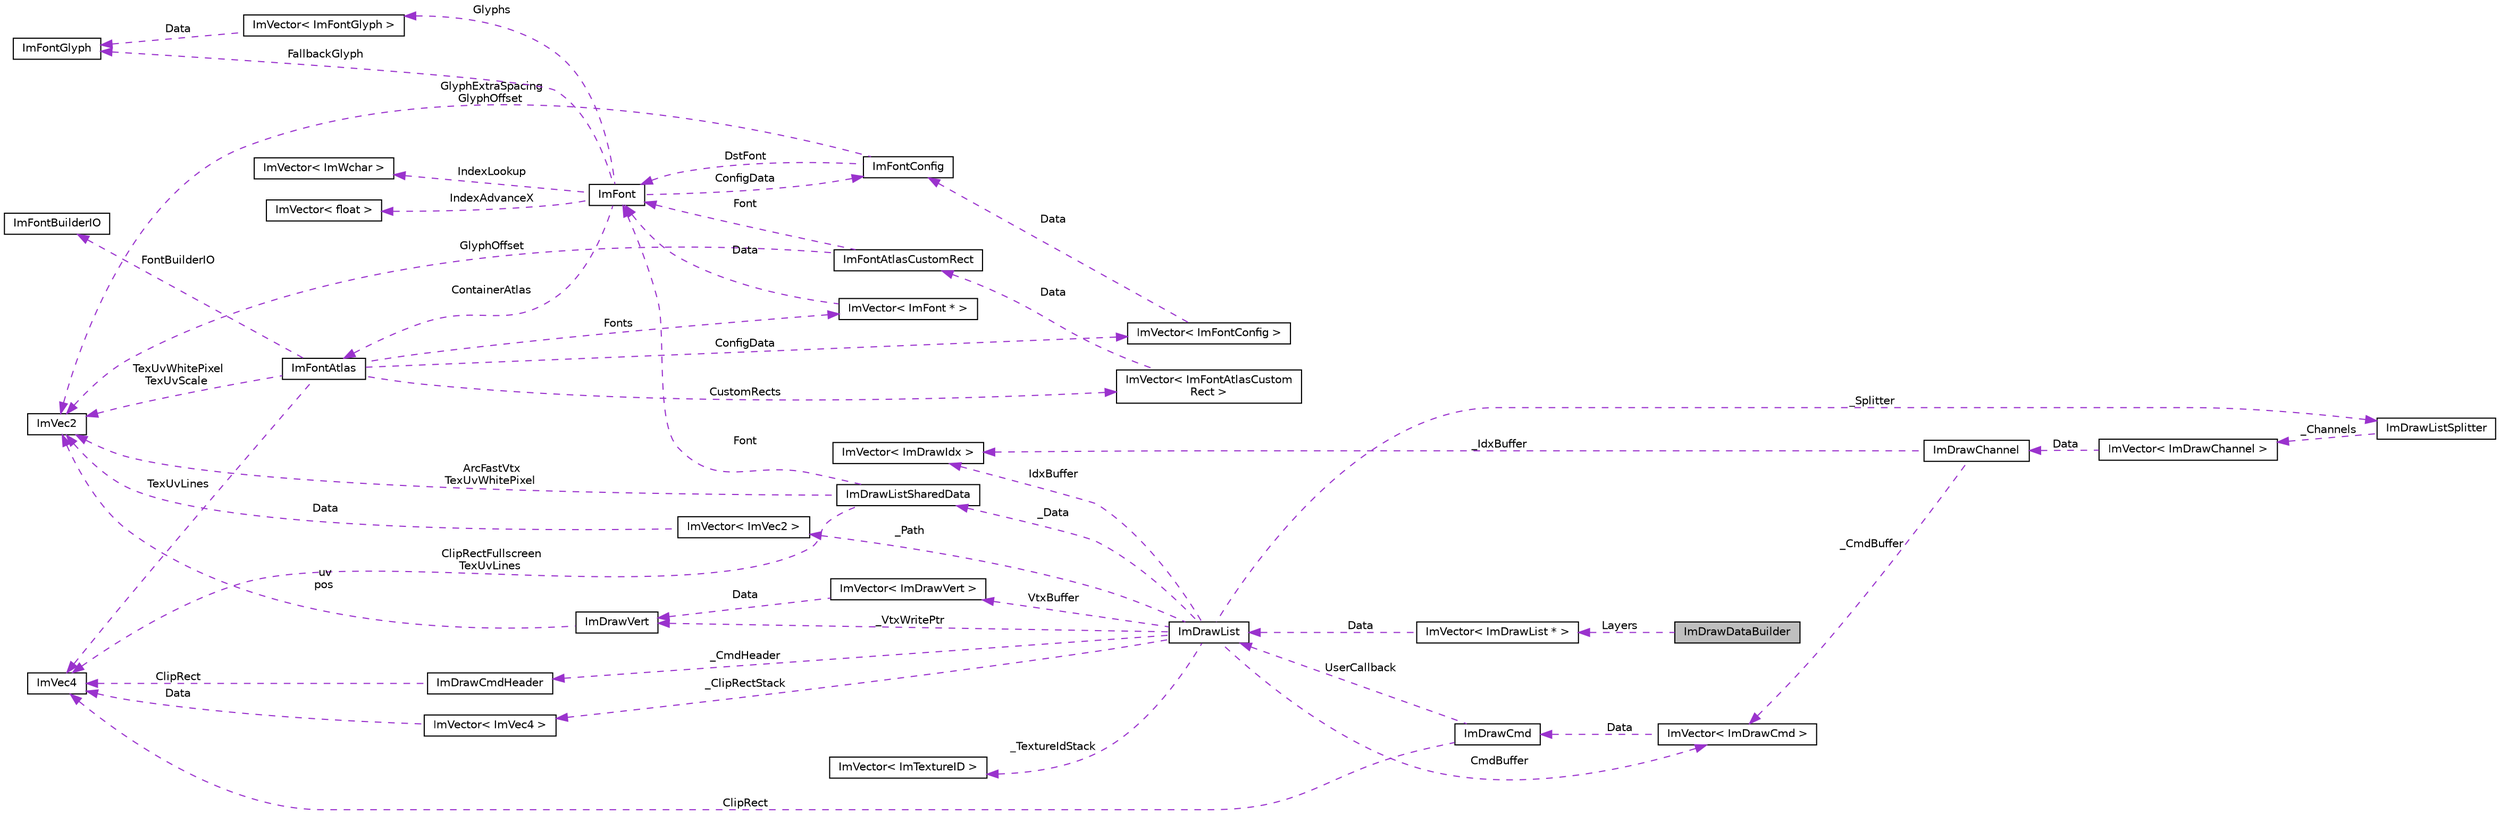 digraph "ImDrawDataBuilder"
{
 // LATEX_PDF_SIZE
  edge [fontname="Helvetica",fontsize="10",labelfontname="Helvetica",labelfontsize="10"];
  node [fontname="Helvetica",fontsize="10",shape=record];
  rankdir="LR";
  Node1 [label="ImDrawDataBuilder",height=0.2,width=0.4,color="black", fillcolor="grey75", style="filled", fontcolor="black",tooltip=" "];
  Node2 -> Node1 [dir="back",color="darkorchid3",fontsize="10",style="dashed",label=" Layers" ,fontname="Helvetica"];
  Node2 [label="ImVector\< ImDrawList * \>",height=0.2,width=0.4,color="black", fillcolor="white", style="filled",URL="$structImVector.html",tooltip=" "];
  Node3 -> Node2 [dir="back",color="darkorchid3",fontsize="10",style="dashed",label=" Data" ,fontname="Helvetica"];
  Node3 [label="ImDrawList",height=0.2,width=0.4,color="black", fillcolor="white", style="filled",URL="$structImDrawList.html",tooltip=" "];
  Node4 -> Node3 [dir="back",color="darkorchid3",fontsize="10",style="dashed",label=" _ClipRectStack" ,fontname="Helvetica"];
  Node4 [label="ImVector\< ImVec4 \>",height=0.2,width=0.4,color="black", fillcolor="white", style="filled",URL="$structImVector.html",tooltip=" "];
  Node5 -> Node4 [dir="back",color="darkorchid3",fontsize="10",style="dashed",label=" Data" ,fontname="Helvetica"];
  Node5 [label="ImVec4",height=0.2,width=0.4,color="black", fillcolor="white", style="filled",URL="$structImVec4.html",tooltip=" "];
  Node6 -> Node3 [dir="back",color="darkorchid3",fontsize="10",style="dashed",label=" VtxBuffer" ,fontname="Helvetica"];
  Node6 [label="ImVector\< ImDrawVert \>",height=0.2,width=0.4,color="black", fillcolor="white", style="filled",URL="$structImVector.html",tooltip=" "];
  Node7 -> Node6 [dir="back",color="darkorchid3",fontsize="10",style="dashed",label=" Data" ,fontname="Helvetica"];
  Node7 [label="ImDrawVert",height=0.2,width=0.4,color="black", fillcolor="white", style="filled",URL="$structImDrawVert.html",tooltip=" "];
  Node8 -> Node7 [dir="back",color="darkorchid3",fontsize="10",style="dashed",label=" uv\npos" ,fontname="Helvetica"];
  Node8 [label="ImVec2",height=0.2,width=0.4,color="black", fillcolor="white", style="filled",URL="$structImVec2.html",tooltip=" "];
  Node9 -> Node3 [dir="back",color="darkorchid3",fontsize="10",style="dashed",label=" _Path" ,fontname="Helvetica"];
  Node9 [label="ImVector\< ImVec2 \>",height=0.2,width=0.4,color="black", fillcolor="white", style="filled",URL="$structImVector.html",tooltip=" "];
  Node8 -> Node9 [dir="back",color="darkorchid3",fontsize="10",style="dashed",label=" Data" ,fontname="Helvetica"];
  Node10 -> Node3 [dir="back",color="darkorchid3",fontsize="10",style="dashed",label=" _Data" ,fontname="Helvetica"];
  Node10 [label="ImDrawListSharedData",height=0.2,width=0.4,color="black", fillcolor="white", style="filled",URL="$structImDrawListSharedData.html",tooltip=" "];
  Node8 -> Node10 [dir="back",color="darkorchid3",fontsize="10",style="dashed",label=" ArcFastVtx\nTexUvWhitePixel" ,fontname="Helvetica"];
  Node5 -> Node10 [dir="back",color="darkorchid3",fontsize="10",style="dashed",label=" ClipRectFullscreen\nTexUvLines" ,fontname="Helvetica"];
  Node11 -> Node10 [dir="back",color="darkorchid3",fontsize="10",style="dashed",label=" Font" ,fontname="Helvetica"];
  Node11 [label="ImFont",height=0.2,width=0.4,color="black", fillcolor="white", style="filled",URL="$structImFont.html",tooltip=" "];
  Node12 -> Node11 [dir="back",color="darkorchid3",fontsize="10",style="dashed",label=" Glyphs" ,fontname="Helvetica"];
  Node12 [label="ImVector\< ImFontGlyph \>",height=0.2,width=0.4,color="black", fillcolor="white", style="filled",URL="$structImVector.html",tooltip=" "];
  Node13 -> Node12 [dir="back",color="darkorchid3",fontsize="10",style="dashed",label=" Data" ,fontname="Helvetica"];
  Node13 [label="ImFontGlyph",height=0.2,width=0.4,color="black", fillcolor="white", style="filled",URL="$structImFontGlyph.html",tooltip=" "];
  Node14 -> Node11 [dir="back",color="darkorchid3",fontsize="10",style="dashed",label=" ConfigData" ,fontname="Helvetica"];
  Node14 [label="ImFontConfig",height=0.2,width=0.4,color="black", fillcolor="white", style="filled",URL="$structImFontConfig.html",tooltip=" "];
  Node8 -> Node14 [dir="back",color="darkorchid3",fontsize="10",style="dashed",label=" GlyphExtraSpacing\nGlyphOffset" ,fontname="Helvetica"];
  Node11 -> Node14 [dir="back",color="darkorchid3",fontsize="10",style="dashed",label=" DstFont" ,fontname="Helvetica"];
  Node13 -> Node11 [dir="back",color="darkorchid3",fontsize="10",style="dashed",label=" FallbackGlyph" ,fontname="Helvetica"];
  Node15 -> Node11 [dir="back",color="darkorchid3",fontsize="10",style="dashed",label=" ContainerAtlas" ,fontname="Helvetica"];
  Node15 [label="ImFontAtlas",height=0.2,width=0.4,color="black", fillcolor="white", style="filled",URL="$structImFontAtlas.html",tooltip=" "];
  Node16 -> Node15 [dir="back",color="darkorchid3",fontsize="10",style="dashed",label=" Fonts" ,fontname="Helvetica"];
  Node16 [label="ImVector\< ImFont * \>",height=0.2,width=0.4,color="black", fillcolor="white", style="filled",URL="$structImVector.html",tooltip=" "];
  Node11 -> Node16 [dir="back",color="darkorchid3",fontsize="10",style="dashed",label=" Data" ,fontname="Helvetica"];
  Node17 -> Node15 [dir="back",color="darkorchid3",fontsize="10",style="dashed",label=" FontBuilderIO" ,fontname="Helvetica"];
  Node17 [label="ImFontBuilderIO",height=0.2,width=0.4,color="black", fillcolor="white", style="filled",URL="$structImFontBuilderIO.html",tooltip=" "];
  Node8 -> Node15 [dir="back",color="darkorchid3",fontsize="10",style="dashed",label=" TexUvWhitePixel\nTexUvScale" ,fontname="Helvetica"];
  Node5 -> Node15 [dir="back",color="darkorchid3",fontsize="10",style="dashed",label=" TexUvLines" ,fontname="Helvetica"];
  Node18 -> Node15 [dir="back",color="darkorchid3",fontsize="10",style="dashed",label=" ConfigData" ,fontname="Helvetica"];
  Node18 [label="ImVector\< ImFontConfig \>",height=0.2,width=0.4,color="black", fillcolor="white", style="filled",URL="$structImVector.html",tooltip=" "];
  Node14 -> Node18 [dir="back",color="darkorchid3",fontsize="10",style="dashed",label=" Data" ,fontname="Helvetica"];
  Node19 -> Node15 [dir="back",color="darkorchid3",fontsize="10",style="dashed",label=" CustomRects" ,fontname="Helvetica"];
  Node19 [label="ImVector\< ImFontAtlasCustom\lRect \>",height=0.2,width=0.4,color="black", fillcolor="white", style="filled",URL="$structImVector.html",tooltip=" "];
  Node20 -> Node19 [dir="back",color="darkorchid3",fontsize="10",style="dashed",label=" Data" ,fontname="Helvetica"];
  Node20 [label="ImFontAtlasCustomRect",height=0.2,width=0.4,color="black", fillcolor="white", style="filled",URL="$structImFontAtlasCustomRect.html",tooltip=" "];
  Node8 -> Node20 [dir="back",color="darkorchid3",fontsize="10",style="dashed",label=" GlyphOffset" ,fontname="Helvetica"];
  Node11 -> Node20 [dir="back",color="darkorchid3",fontsize="10",style="dashed",label=" Font" ,fontname="Helvetica"];
  Node21 -> Node11 [dir="back",color="darkorchid3",fontsize="10",style="dashed",label=" IndexAdvanceX" ,fontname="Helvetica"];
  Node21 [label="ImVector\< float \>",height=0.2,width=0.4,color="black", fillcolor="white", style="filled",URL="$structImVector.html",tooltip=" "];
  Node22 -> Node11 [dir="back",color="darkorchid3",fontsize="10",style="dashed",label=" IndexLookup" ,fontname="Helvetica"];
  Node22 [label="ImVector\< ImWchar \>",height=0.2,width=0.4,color="black", fillcolor="white", style="filled",URL="$structImVector.html",tooltip=" "];
  Node7 -> Node3 [dir="back",color="darkorchid3",fontsize="10",style="dashed",label=" _VtxWritePtr" ,fontname="Helvetica"];
  Node23 -> Node3 [dir="back",color="darkorchid3",fontsize="10",style="dashed",label=" _CmdHeader" ,fontname="Helvetica"];
  Node23 [label="ImDrawCmdHeader",height=0.2,width=0.4,color="black", fillcolor="white", style="filled",URL="$structImDrawCmdHeader.html",tooltip=" "];
  Node5 -> Node23 [dir="back",color="darkorchid3",fontsize="10",style="dashed",label=" ClipRect" ,fontname="Helvetica"];
  Node24 -> Node3 [dir="back",color="darkorchid3",fontsize="10",style="dashed",label=" CmdBuffer" ,fontname="Helvetica"];
  Node24 [label="ImVector\< ImDrawCmd \>",height=0.2,width=0.4,color="black", fillcolor="white", style="filled",URL="$structImVector.html",tooltip=" "];
  Node25 -> Node24 [dir="back",color="darkorchid3",fontsize="10",style="dashed",label=" Data" ,fontname="Helvetica"];
  Node25 [label="ImDrawCmd",height=0.2,width=0.4,color="black", fillcolor="white", style="filled",URL="$structImDrawCmd.html",tooltip=" "];
  Node5 -> Node25 [dir="back",color="darkorchid3",fontsize="10",style="dashed",label=" ClipRect" ,fontname="Helvetica"];
  Node3 -> Node25 [dir="back",color="darkorchid3",fontsize="10",style="dashed",label=" UserCallback" ,fontname="Helvetica"];
  Node26 -> Node3 [dir="back",color="darkorchid3",fontsize="10",style="dashed",label=" _Splitter" ,fontname="Helvetica"];
  Node26 [label="ImDrawListSplitter",height=0.2,width=0.4,color="black", fillcolor="white", style="filled",URL="$structImDrawListSplitter.html",tooltip=" "];
  Node27 -> Node26 [dir="back",color="darkorchid3",fontsize="10",style="dashed",label=" _Channels" ,fontname="Helvetica"];
  Node27 [label="ImVector\< ImDrawChannel \>",height=0.2,width=0.4,color="black", fillcolor="white", style="filled",URL="$structImVector.html",tooltip=" "];
  Node28 -> Node27 [dir="back",color="darkorchid3",fontsize="10",style="dashed",label=" Data" ,fontname="Helvetica"];
  Node28 [label="ImDrawChannel",height=0.2,width=0.4,color="black", fillcolor="white", style="filled",URL="$structImDrawChannel.html",tooltip=" "];
  Node24 -> Node28 [dir="back",color="darkorchid3",fontsize="10",style="dashed",label=" _CmdBuffer" ,fontname="Helvetica"];
  Node29 -> Node28 [dir="back",color="darkorchid3",fontsize="10",style="dashed",label=" _IdxBuffer" ,fontname="Helvetica"];
  Node29 [label="ImVector\< ImDrawIdx \>",height=0.2,width=0.4,color="black", fillcolor="white", style="filled",URL="$structImVector.html",tooltip=" "];
  Node29 -> Node3 [dir="back",color="darkorchid3",fontsize="10",style="dashed",label=" IdxBuffer" ,fontname="Helvetica"];
  Node30 -> Node3 [dir="back",color="darkorchid3",fontsize="10",style="dashed",label=" _TextureIdStack" ,fontname="Helvetica"];
  Node30 [label="ImVector\< ImTextureID \>",height=0.2,width=0.4,color="black", fillcolor="white", style="filled",URL="$structImVector.html",tooltip=" "];
}
